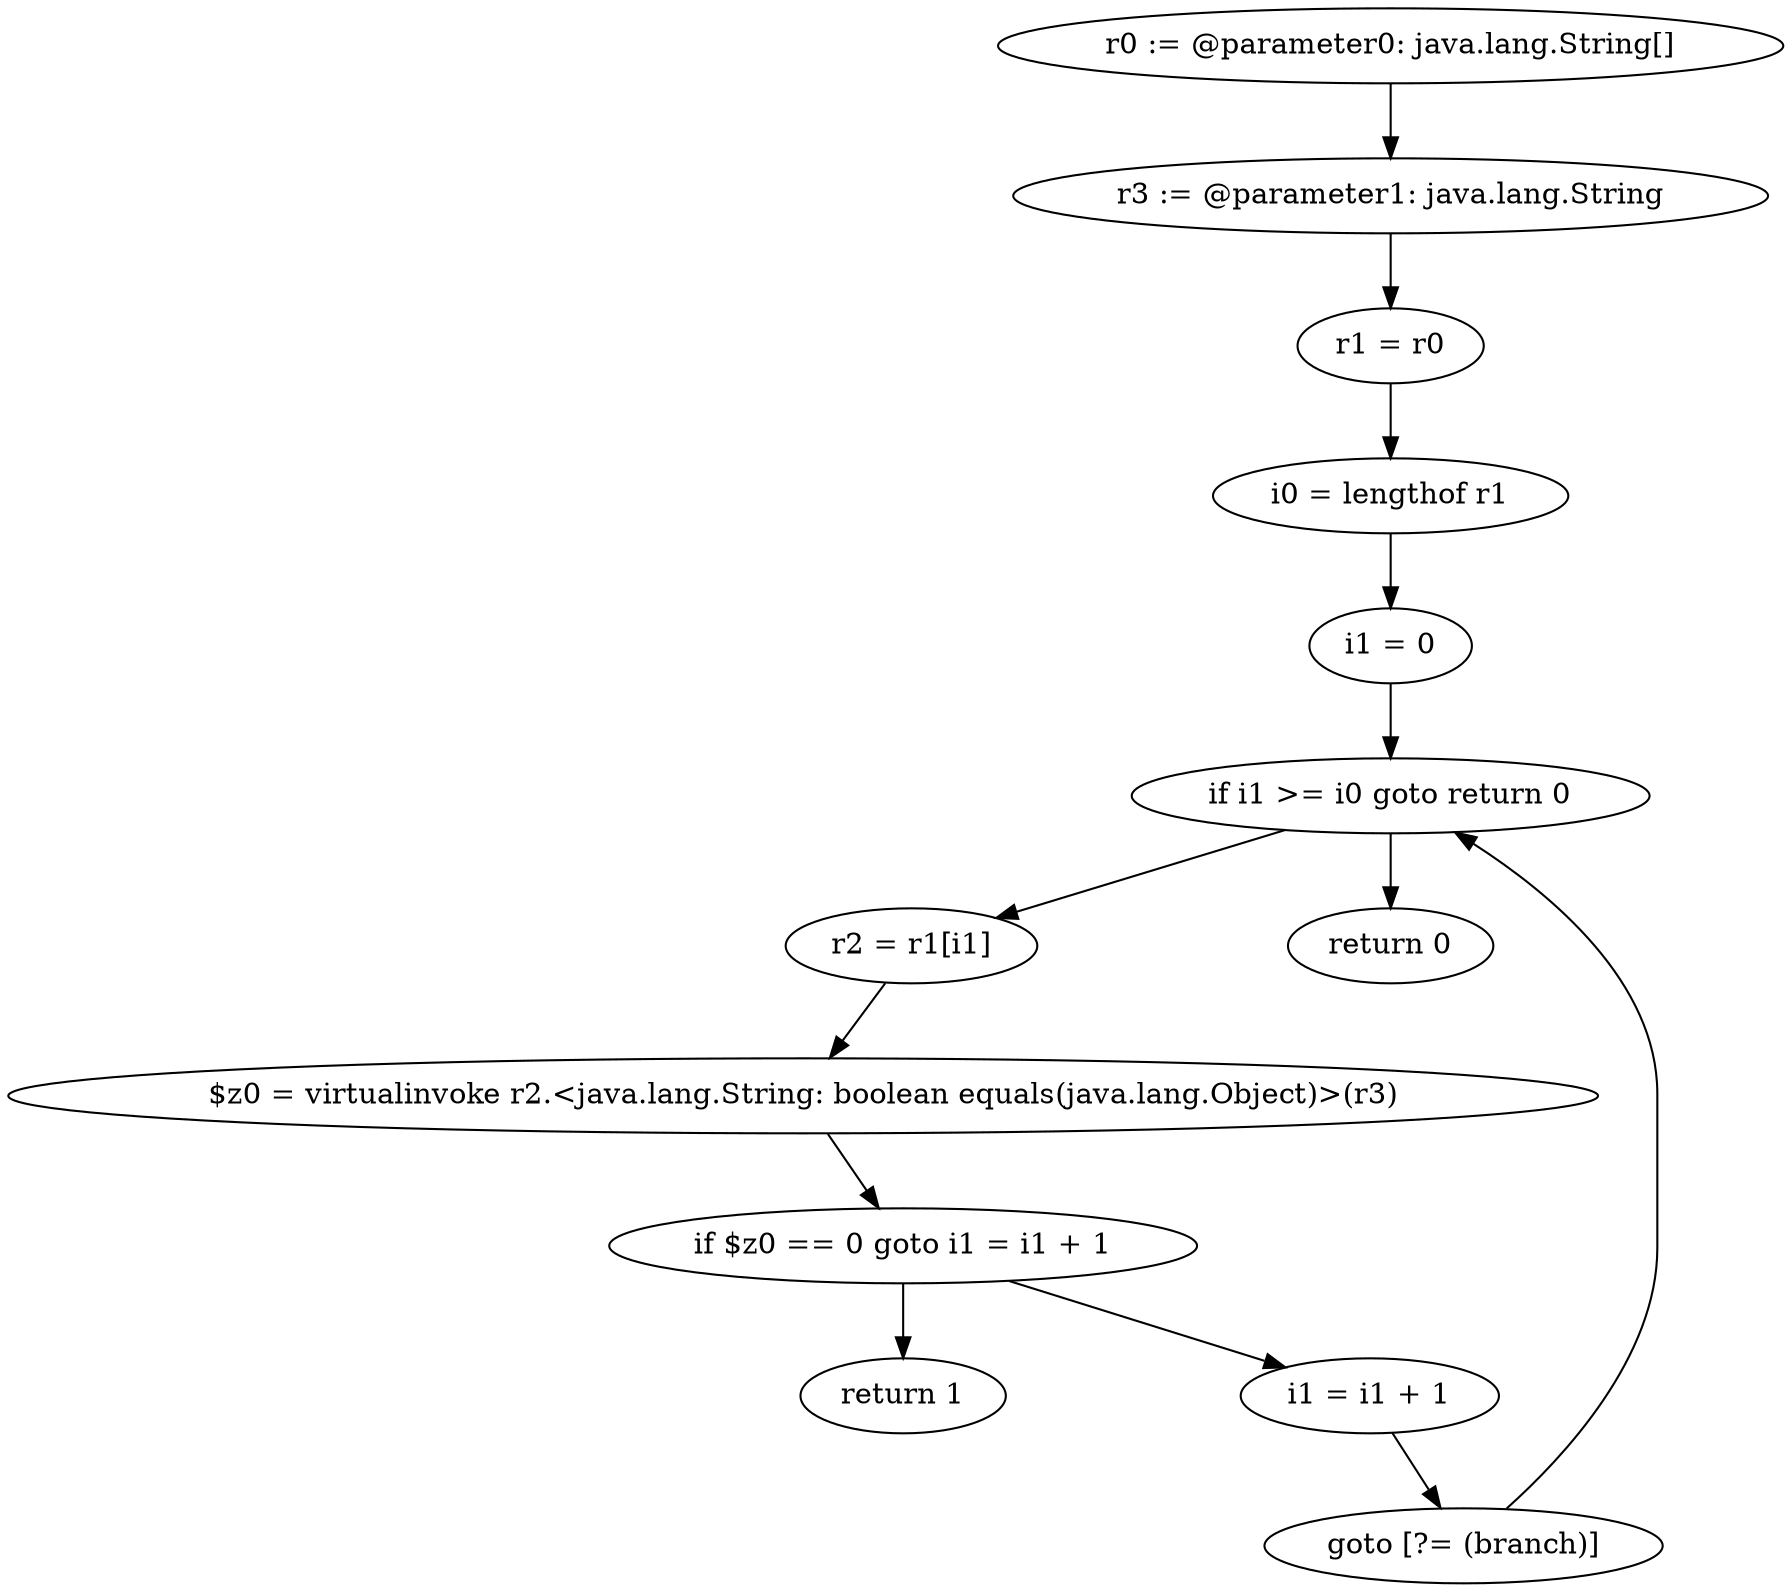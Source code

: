 digraph "unitGraph" {
    "r0 := @parameter0: java.lang.String[]"
    "r3 := @parameter1: java.lang.String"
    "r1 = r0"
    "i0 = lengthof r1"
    "i1 = 0"
    "if i1 >= i0 goto return 0"
    "r2 = r1[i1]"
    "$z0 = virtualinvoke r2.<java.lang.String: boolean equals(java.lang.Object)>(r3)"
    "if $z0 == 0 goto i1 = i1 + 1"
    "return 1"
    "i1 = i1 + 1"
    "goto [?= (branch)]"
    "return 0"
    "r0 := @parameter0: java.lang.String[]"->"r3 := @parameter1: java.lang.String";
    "r3 := @parameter1: java.lang.String"->"r1 = r0";
    "r1 = r0"->"i0 = lengthof r1";
    "i0 = lengthof r1"->"i1 = 0";
    "i1 = 0"->"if i1 >= i0 goto return 0";
    "if i1 >= i0 goto return 0"->"r2 = r1[i1]";
    "if i1 >= i0 goto return 0"->"return 0";
    "r2 = r1[i1]"->"$z0 = virtualinvoke r2.<java.lang.String: boolean equals(java.lang.Object)>(r3)";
    "$z0 = virtualinvoke r2.<java.lang.String: boolean equals(java.lang.Object)>(r3)"->"if $z0 == 0 goto i1 = i1 + 1";
    "if $z0 == 0 goto i1 = i1 + 1"->"return 1";
    "if $z0 == 0 goto i1 = i1 + 1"->"i1 = i1 + 1";
    "i1 = i1 + 1"->"goto [?= (branch)]";
    "goto [?= (branch)]"->"if i1 >= i0 goto return 0";
}
